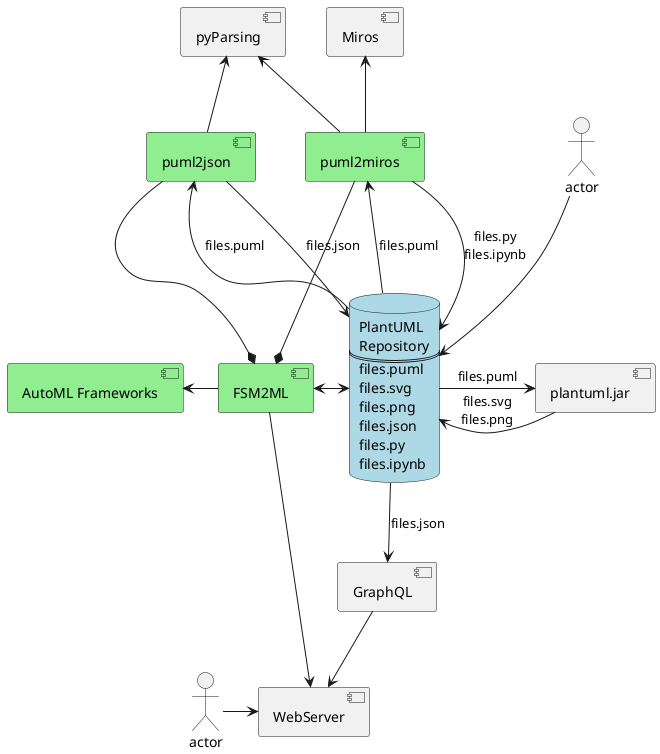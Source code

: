 @startuml

actor actor
actor actor1 [
  actor
]

database PlantUMLRepo #lightblue [
  PlantUML
  Repository
  ====
  files.puml
  files.svg
  files.png
  files.json
  files.py
  files.ipynb
]

component plantuml.jar

component pyParsing

component FSM2ML #lightgreen
component puml2miros #lightgreen
component puml2json #lightgreen


component "AutoML Frameworks" as AutoMLFrameworks #lightgreen

component Miros

component WebServer

component GraphQL

actor --> PlantUMLRepo
PlantUMLRepo -> plantuml.jar : files.puml
PlantUMLRepo <- plantuml.jar : files.svg\nfiles.png
FSM2ML <-> PlantUMLRepo
AutoMLFrameworks <- FSM2ML
puml2miros --* FSM2ML
puml2miros --> PlantUMLRepo : files.py\nfiles.ipynb
puml2miros <-- PlantUMLRepo : files.puml
puml2json --* FSM2ML
puml2json --> PlantUMLRepo : files.json
puml2json <-- PlantUMLRepo : files.puml
pyParsing <-- puml2json
Miros <-- puml2miros
pyParsing <-- puml2miros
FSM2ML --> WebServer
PlantUMLRepo --> GraphQL : files.json
GraphQL --> WebServer
actor1 -> WebServer
@enduml
